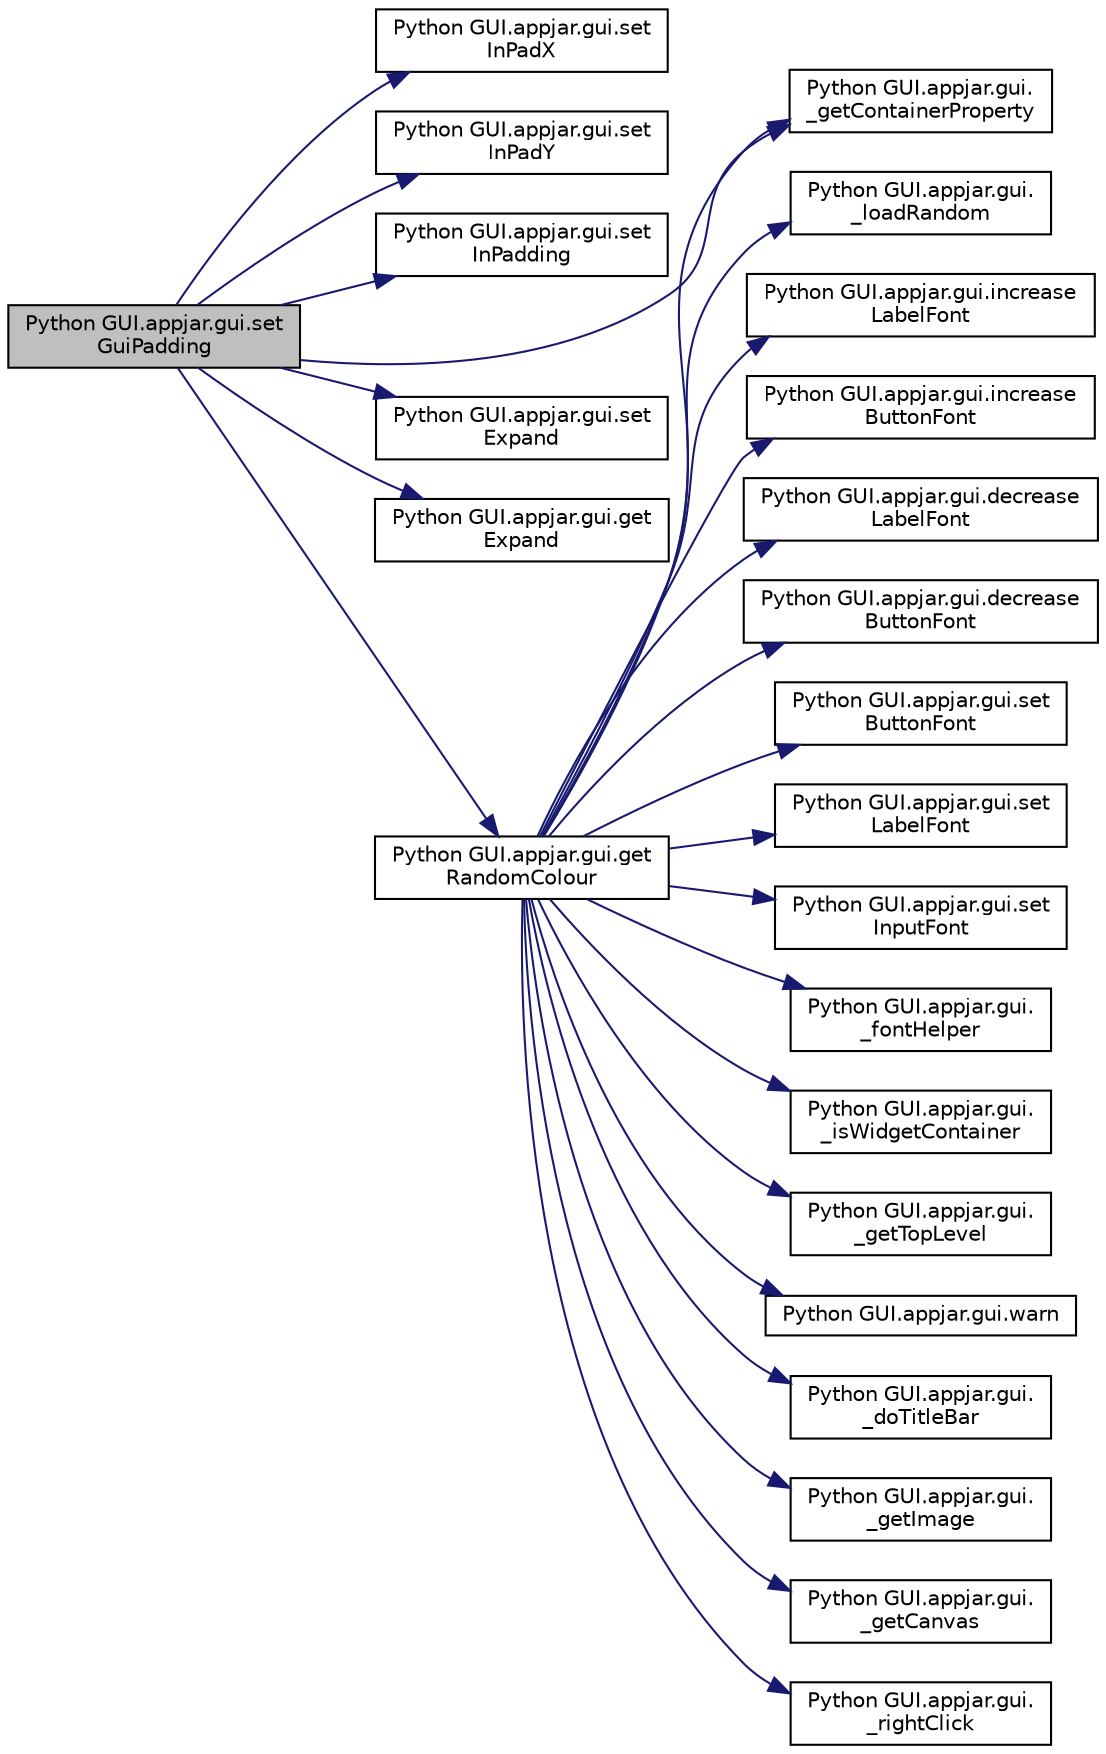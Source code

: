 digraph "Python GUI.appjar.gui.setGuiPadding"
{
  edge [fontname="Helvetica",fontsize="10",labelfontname="Helvetica",labelfontsize="10"];
  node [fontname="Helvetica",fontsize="10",shape=record];
  rankdir="LR";
  Node1839 [label="Python GUI.appjar.gui.set\lGuiPadding",height=0.2,width=0.4,color="black", fillcolor="grey75", style="filled", fontcolor="black"];
  Node1839 -> Node1840 [color="midnightblue",fontsize="10",style="solid",fontname="Helvetica"];
  Node1840 [label="Python GUI.appjar.gui.set\lInPadX",height=0.2,width=0.4,color="black", fillcolor="white", style="filled",URL="$class_python_01_g_u_i_1_1appjar_1_1gui.html#afe54ca823956a5e9fac16fd55664ada6"];
  Node1839 -> Node1841 [color="midnightblue",fontsize="10",style="solid",fontname="Helvetica"];
  Node1841 [label="Python GUI.appjar.gui.set\lInPadY",height=0.2,width=0.4,color="black", fillcolor="white", style="filled",URL="$class_python_01_g_u_i_1_1appjar_1_1gui.html#aa0d8325b34de7ccba140e13bd53393d5"];
  Node1839 -> Node1842 [color="midnightblue",fontsize="10",style="solid",fontname="Helvetica"];
  Node1842 [label="Python GUI.appjar.gui.set\lInPadding",height=0.2,width=0.4,color="black", fillcolor="white", style="filled",URL="$class_python_01_g_u_i_1_1appjar_1_1gui.html#aa55bf3ef3b3d89c300451d11ab9947da"];
  Node1839 -> Node1843 [color="midnightblue",fontsize="10",style="solid",fontname="Helvetica"];
  Node1843 [label="Python GUI.appjar.gui.\l_getContainerProperty",height=0.2,width=0.4,color="black", fillcolor="white", style="filled",URL="$class_python_01_g_u_i_1_1appjar_1_1gui.html#aa0cf90816634eb9855a518e37d864ec1"];
  Node1839 -> Node1844 [color="midnightblue",fontsize="10",style="solid",fontname="Helvetica"];
  Node1844 [label="Python GUI.appjar.gui.set\lExpand",height=0.2,width=0.4,color="black", fillcolor="white", style="filled",URL="$class_python_01_g_u_i_1_1appjar_1_1gui.html#a28caa62835565d049314c611030e28cf"];
  Node1839 -> Node1845 [color="midnightblue",fontsize="10",style="solid",fontname="Helvetica"];
  Node1845 [label="Python GUI.appjar.gui.get\lExpand",height=0.2,width=0.4,color="black", fillcolor="white", style="filled",URL="$class_python_01_g_u_i_1_1appjar_1_1gui.html#a3fe8e9ae14057e991c5db15bdd55e17f"];
  Node1839 -> Node1846 [color="midnightblue",fontsize="10",style="solid",fontname="Helvetica"];
  Node1846 [label="Python GUI.appjar.gui.get\lRandomColour",height=0.2,width=0.4,color="black", fillcolor="white", style="filled",URL="$class_python_01_g_u_i_1_1appjar_1_1gui.html#a1a5a0b997cbd14cbf4a6f30f394fae80"];
  Node1846 -> Node1847 [color="midnightblue",fontsize="10",style="solid",fontname="Helvetica"];
  Node1847 [label="Python GUI.appjar.gui.\l_loadRandom",height=0.2,width=0.4,color="black", fillcolor="white", style="filled",URL="$class_python_01_g_u_i_1_1appjar_1_1gui.html#a6967fe551942eafe396ca6c10af8a794",tooltip="library loaders - on demand loading of different classes "];
  Node1846 -> Node1848 [color="midnightblue",fontsize="10",style="solid",fontname="Helvetica"];
  Node1848 [label="Python GUI.appjar.gui.increase\lLabelFont",height=0.2,width=0.4,color="black", fillcolor="white", style="filled",URL="$class_python_01_g_u_i_1_1appjar_1_1gui.html#acda65198e251d124bffee2cedf798b46"];
  Node1846 -> Node1849 [color="midnightblue",fontsize="10",style="solid",fontname="Helvetica"];
  Node1849 [label="Python GUI.appjar.gui.increase\lButtonFont",height=0.2,width=0.4,color="black", fillcolor="white", style="filled",URL="$class_python_01_g_u_i_1_1appjar_1_1gui.html#a9a11bf1fe070ad99a3456d8c952bf377"];
  Node1846 -> Node1850 [color="midnightblue",fontsize="10",style="solid",fontname="Helvetica"];
  Node1850 [label="Python GUI.appjar.gui.decrease\lLabelFont",height=0.2,width=0.4,color="black", fillcolor="white", style="filled",URL="$class_python_01_g_u_i_1_1appjar_1_1gui.html#afe28d8ae7f4a7a1de0f4441124250393"];
  Node1846 -> Node1851 [color="midnightblue",fontsize="10",style="solid",fontname="Helvetica"];
  Node1851 [label="Python GUI.appjar.gui.decrease\lButtonFont",height=0.2,width=0.4,color="black", fillcolor="white", style="filled",URL="$class_python_01_g_u_i_1_1appjar_1_1gui.html#a3537050e9f1d50ee4c3482dbe02471f7"];
  Node1846 -> Node1852 [color="midnightblue",fontsize="10",style="solid",fontname="Helvetica"];
  Node1852 [label="Python GUI.appjar.gui.set\lButtonFont",height=0.2,width=0.4,color="black", fillcolor="white", style="filled",URL="$class_python_01_g_u_i_1_1appjar_1_1gui.html#afd37f699c85b3df1ca7bd67e6f89ad8f"];
  Node1846 -> Node1853 [color="midnightblue",fontsize="10",style="solid",fontname="Helvetica"];
  Node1853 [label="Python GUI.appjar.gui.set\lLabelFont",height=0.2,width=0.4,color="black", fillcolor="white", style="filled",URL="$class_python_01_g_u_i_1_1appjar_1_1gui.html#a02f74c3bfed58c6e93ee31da2757180c"];
  Node1846 -> Node1854 [color="midnightblue",fontsize="10",style="solid",fontname="Helvetica"];
  Node1854 [label="Python GUI.appjar.gui.set\lInputFont",height=0.2,width=0.4,color="black", fillcolor="white", style="filled",URL="$class_python_01_g_u_i_1_1appjar_1_1gui.html#a6959aa68adb83ffc9d11e4355e560c11"];
  Node1846 -> Node1843 [color="midnightblue",fontsize="10",style="solid",fontname="Helvetica"];
  Node1846 -> Node1855 [color="midnightblue",fontsize="10",style="solid",fontname="Helvetica"];
  Node1855 [label="Python GUI.appjar.gui.\l_fontHelper",height=0.2,width=0.4,color="black", fillcolor="white", style="filled",URL="$class_python_01_g_u_i_1_1appjar_1_1gui.html#ad524a9fe15dc36c8fe7410e1f06d0628"];
  Node1846 -> Node1856 [color="midnightblue",fontsize="10",style="solid",fontname="Helvetica"];
  Node1856 [label="Python GUI.appjar.gui.\l_isWidgetContainer",height=0.2,width=0.4,color="black", fillcolor="white", style="filled",URL="$class_python_01_g_u_i_1_1appjar_1_1gui.html#ab92a55148eed76735b0289a451d4f0da"];
  Node1846 -> Node1857 [color="midnightblue",fontsize="10",style="solid",fontname="Helvetica"];
  Node1857 [label="Python GUI.appjar.gui.\l_getTopLevel",height=0.2,width=0.4,color="black", fillcolor="white", style="filled",URL="$class_python_01_g_u_i_1_1appjar_1_1gui.html#a931a365190d4c36c4de0d6e37d54bb8d"];
  Node1846 -> Node1858 [color="midnightblue",fontsize="10",style="solid",fontname="Helvetica"];
  Node1858 [label="Python GUI.appjar.gui.warn",height=0.2,width=0.4,color="black", fillcolor="white", style="filled",URL="$class_python_01_g_u_i_1_1appjar_1_1gui.html#aa0a271b0b17a802e6d7b598c12bcd930"];
  Node1846 -> Node1859 [color="midnightblue",fontsize="10",style="solid",fontname="Helvetica"];
  Node1859 [label="Python GUI.appjar.gui.\l_doTitleBar",height=0.2,width=0.4,color="black", fillcolor="white", style="filled",URL="$class_python_01_g_u_i_1_1appjar_1_1gui.html#aeb54c22e1ddb1a8e831d3131d6709d11"];
  Node1846 -> Node1860 [color="midnightblue",fontsize="10",style="solid",fontname="Helvetica"];
  Node1860 [label="Python GUI.appjar.gui.\l_getImage",height=0.2,width=0.4,color="black", fillcolor="white", style="filled",URL="$class_python_01_g_u_i_1_1appjar_1_1gui.html#ac0c2f9d056aac7985472c28199f36e7c"];
  Node1846 -> Node1861 [color="midnightblue",fontsize="10",style="solid",fontname="Helvetica"];
  Node1861 [label="Python GUI.appjar.gui.\l_getCanvas",height=0.2,width=0.4,color="black", fillcolor="white", style="filled",URL="$class_python_01_g_u_i_1_1appjar_1_1gui.html#a2c24ffa66133788852e5c24e7ac5aa16"];
  Node1846 -> Node1862 [color="midnightblue",fontsize="10",style="solid",fontname="Helvetica"];
  Node1862 [label="Python GUI.appjar.gui.\l_rightClick",height=0.2,width=0.4,color="black", fillcolor="white", style="filled",URL="$class_python_01_g_u_i_1_1appjar_1_1gui.html#ad2abf01e82ed05924ddca8213cd34393"];
}
